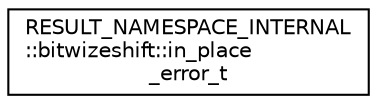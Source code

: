 digraph "Graphical Class Hierarchy"
{
 // LATEX_PDF_SIZE
  edge [fontname="Helvetica",fontsize="10",labelfontname="Helvetica",labelfontsize="10"];
  node [fontname="Helvetica",fontsize="10",shape=record];
  rankdir="LR";
  Node0 [label="RESULT_NAMESPACE_INTERNAL\l::bitwizeshift::in_place\l_error_t",height=0.2,width=0.4,color="black", fillcolor="white", style="filled",URL="$da/d06/structRESULT__NAMESPACE__INTERNAL_1_1bitwizeshift_1_1in__place__error__t.html",tooltip="A structure for representing in-place construction of an error type."];
}
